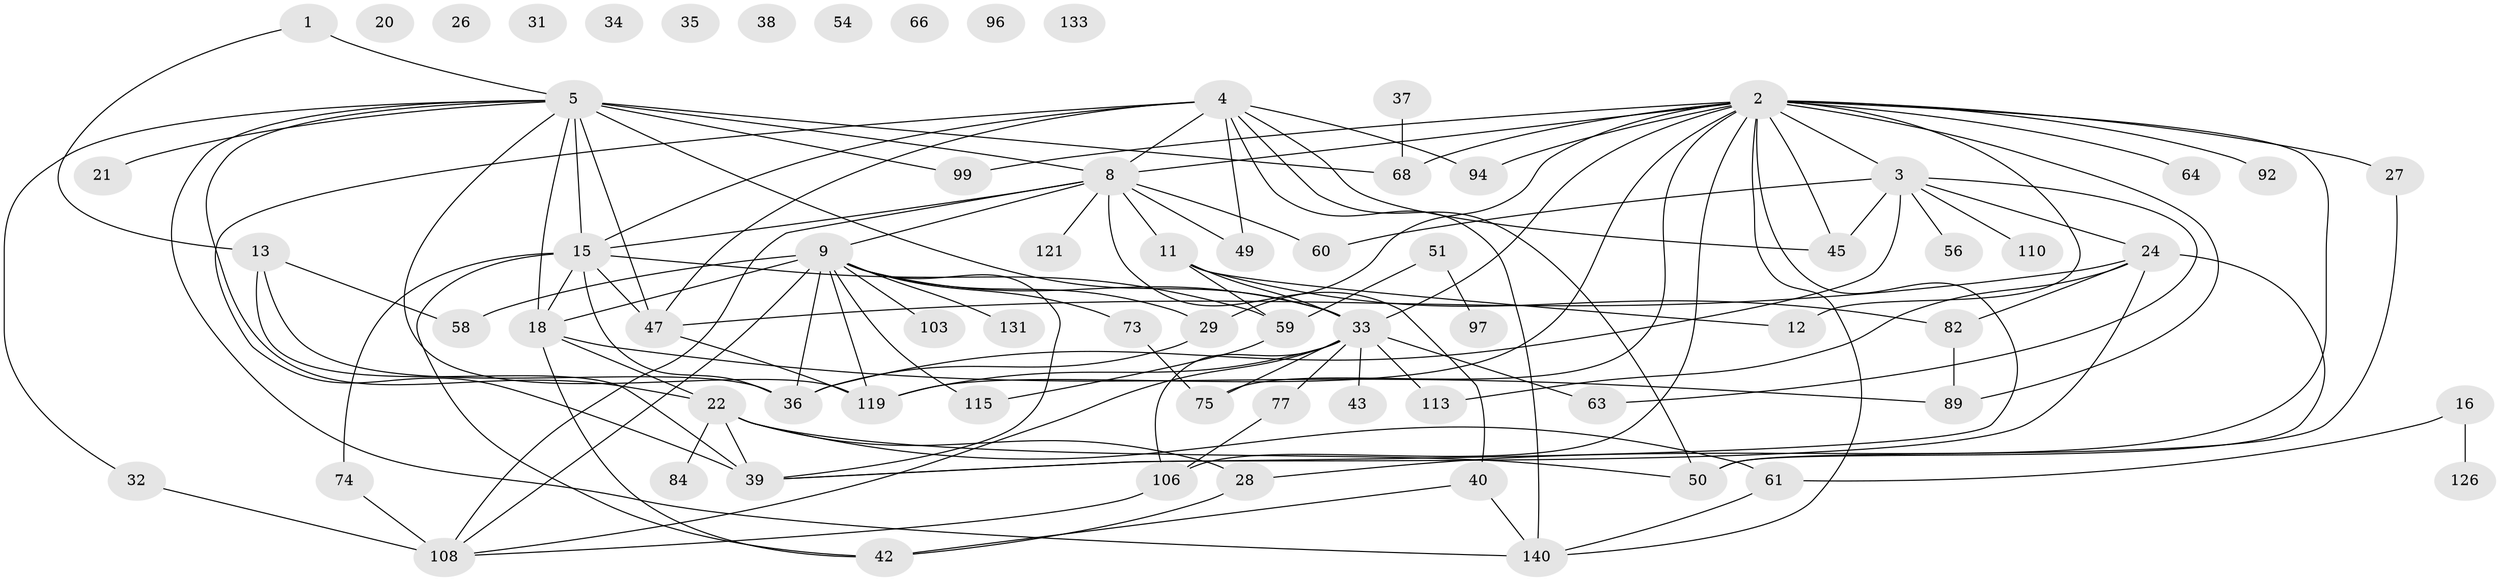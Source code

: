 // original degree distribution, {2: 0.24305555555555555, 6: 0.0625, 3: 0.2708333333333333, 4: 0.11805555555555555, 5: 0.10416666666666667, 0: 0.0625, 1: 0.13194444444444445, 7: 0.006944444444444444}
// Generated by graph-tools (version 1.1) at 2025/16/03/04/25 18:16:28]
// undirected, 72 vertices, 122 edges
graph export_dot {
graph [start="1"]
  node [color=gray90,style=filled];
  1 [super="+14"];
  2 [super="+10+6"];
  3 [super="+111"];
  4 [super="+132+53+104"];
  5 [super="+81+44+23+62+19"];
  8 [super="+102+130+17+57"];
  9 [super="+71"];
  11 [super="+95"];
  12;
  13 [super="+123"];
  15 [super="+105+128"];
  16 [super="+116"];
  18 [super="+114+88+67"];
  20;
  21;
  22 [super="+70+72+30+107"];
  24 [super="+93+25+117"];
  26;
  27 [super="+98"];
  28;
  29 [super="+86"];
  31;
  32;
  33 [super="+83+65+46"];
  34 [super="+41"];
  35;
  36 [super="+52"];
  37;
  38;
  39 [super="+124+87"];
  40;
  42 [super="+139"];
  43;
  45 [super="+112"];
  47 [super="+48"];
  49;
  50 [super="+55"];
  51;
  54;
  56;
  58;
  59;
  60;
  61 [super="+80"];
  63 [super="+91"];
  64;
  66;
  68;
  73 [super="+129"];
  74;
  75 [super="+90"];
  77;
  82;
  84;
  89;
  92;
  94;
  96;
  97;
  99;
  103;
  106;
  108 [super="+134"];
  110;
  113;
  115;
  119 [super="+120"];
  121;
  126;
  131 [super="+135"];
  133;
  140 [super="+142"];
  1 -- 5;
  1 -- 13;
  2 -- 45;
  2 -- 75;
  2 -- 106;
  2 -- 12 [weight=2];
  2 -- 28;
  2 -- 119;
  2 -- 64;
  2 -- 99;
  2 -- 68;
  2 -- 39;
  2 -- 8;
  2 -- 140;
  2 -- 89;
  2 -- 27;
  2 -- 92;
  2 -- 94;
  2 -- 3;
  2 -- 33;
  2 -- 29;
  3 -- 56;
  3 -- 24;
  3 -- 36;
  3 -- 60;
  3 -- 110;
  3 -- 63;
  3 -- 45;
  4 -- 140;
  4 -- 49;
  4 -- 45;
  4 -- 94;
  4 -- 39 [weight=2];
  4 -- 50 [weight=2];
  4 -- 47;
  4 -- 15;
  4 -- 8;
  5 -- 119;
  5 -- 15 [weight=4];
  5 -- 18;
  5 -- 140;
  5 -- 68;
  5 -- 21;
  5 -- 47 [weight=2];
  5 -- 33;
  5 -- 8;
  5 -- 32;
  5 -- 99;
  5 -- 22;
  8 -- 60;
  8 -- 40;
  8 -- 121;
  8 -- 49;
  8 -- 15;
  8 -- 9;
  8 -- 11;
  8 -- 108;
  9 -- 36;
  9 -- 131;
  9 -- 39;
  9 -- 103;
  9 -- 73;
  9 -- 108;
  9 -- 18 [weight=4];
  9 -- 115;
  9 -- 119;
  9 -- 58;
  9 -- 33 [weight=2];
  9 -- 29;
  11 -- 33;
  11 -- 82;
  11 -- 59;
  11 -- 12;
  13 -- 58;
  13 -- 39;
  13 -- 36;
  15 -- 42;
  15 -- 74;
  15 -- 59;
  15 -- 47;
  15 -- 36;
  15 -- 18;
  16 -- 61;
  16 -- 126;
  18 -- 89;
  18 -- 22;
  18 -- 42;
  22 -- 28;
  22 -- 84;
  22 -- 50;
  22 -- 61;
  22 -- 39;
  24 -- 113;
  24 -- 82;
  24 -- 39;
  24 -- 50;
  24 -- 47;
  27 -- 50;
  28 -- 42;
  29 -- 36;
  32 -- 108;
  33 -- 113;
  33 -- 63;
  33 -- 108;
  33 -- 119;
  33 -- 75;
  33 -- 43;
  33 -- 77;
  33 -- 106;
  37 -- 68;
  40 -- 42;
  40 -- 140;
  47 -- 119;
  51 -- 59;
  51 -- 97;
  59 -- 115;
  61 -- 140;
  73 -- 75;
  74 -- 108;
  77 -- 106;
  82 -- 89;
  106 -- 108;
}
